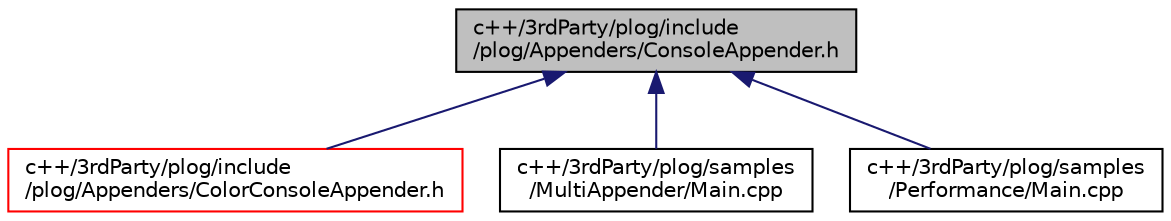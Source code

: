 digraph "c++/3rdParty/plog/include/plog/Appenders/ConsoleAppender.h"
{
 // LATEX_PDF_SIZE
  bgcolor="transparent";
  edge [fontname="Helvetica",fontsize="10",labelfontname="Helvetica",labelfontsize="10"];
  node [fontname="Helvetica",fontsize="10",shape=record];
  Node1 [label="c++/3rdParty/plog/include\l/plog/Appenders/ConsoleAppender.h",height=0.2,width=0.4,color="black", fillcolor="grey75", style="filled", fontcolor="black",tooltip=" "];
  Node1 -> Node2 [dir="back",color="midnightblue",fontsize="10",style="solid",fontname="Helvetica"];
  Node2 [label="c++/3rdParty/plog/include\l/plog/Appenders/ColorConsoleAppender.h",height=0.2,width=0.4,color="red",URL="$_color_console_appender_8h.html",tooltip=" "];
  Node1 -> Node5 [dir="back",color="midnightblue",fontsize="10",style="solid",fontname="Helvetica"];
  Node5 [label="c++/3rdParty/plog/samples\l/MultiAppender/Main.cpp",height=0.2,width=0.4,color="black",URL="$3rd_party_2plog_2samples_2_multi_appender_2_main_8cpp.html",tooltip=" "];
  Node1 -> Node6 [dir="back",color="midnightblue",fontsize="10",style="solid",fontname="Helvetica"];
  Node6 [label="c++/3rdParty/plog/samples\l/Performance/Main.cpp",height=0.2,width=0.4,color="black",URL="$3rd_party_2plog_2samples_2_performance_2_main_8cpp.html",tooltip=" "];
}
